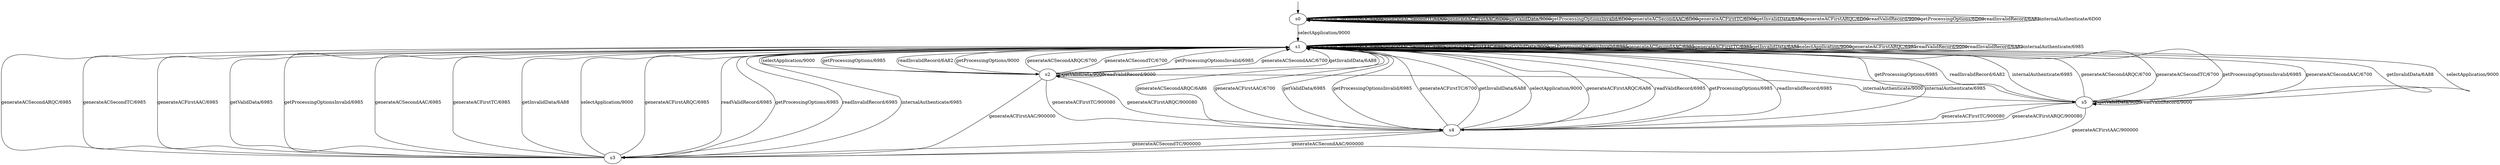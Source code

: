 digraph G {
s0 [label="s0"];
s0 -> s0[label="generateACSecondARQC/6D00"];
s0 -> s0[label="generateACSecondTC/6D00"];
s0 -> s0[label="generateACFirstAAC/6D00"];
s0 -> s0[label="getValidData/9000"];
s0 -> s0[label="getProcessingOptionsInvalid/6D00"];
s0 -> s0[label="generateACSecondAAC/6D00"];
s0 -> s0[label="generateACFirstTC/6D00"];
s0 -> s0[label="getInvalidData/6A86"];
s0 -> s1[label="selectApplication/9000"];
s0 -> s0[label="generateACFirstARQC/6D00"];
s0 -> s0[label="readValidRecord/9000"];
s0 -> s0[label="getProcessingOptions/6D00"];
s0 -> s0[label="readInvalidRecord/6A82"];
s0 -> s0[label="internalAuthenticate/6D00"];
s1 [label="s1"];
s1 -> s1[label="generateACSecondARQC/6985"];
s1 -> s1[label="generateACSecondTC/6985"];
s1 -> s1[label="generateACFirstAAC/6985"];
s1 -> s1[label="getValidData/9000"];
s1 -> s1[label="getProcessingOptionsInvalid/6985"];
s1 -> s1[label="generateACSecondAAC/6985"];
s1 -> s1[label="generateACFirstTC/6985"];
s1 -> s1[label="getInvalidData/6A88"];
s1 -> s1[label="selectApplication/9000"];
s1 -> s1[label="generateACFirstARQC/6985"];
s1 -> s1[label="readValidRecord/9000"];
s1 -> s2[label="getProcessingOptions/9000"];
s1 -> s1[label="readInvalidRecord/6A82"];
s1 -> s1[label="internalAuthenticate/6985"];
s2 [label="s2"];
s2 -> s1[label="generateACSecondARQC/6700"];
s2 -> s1[label="generateACSecondTC/6700"];
s2 -> s3[label="generateACFirstAAC/900000"];
s2 -> s2[label="getValidData/9000"];
s2 -> s1[label="getProcessingOptionsInvalid/6985"];
s2 -> s1[label="generateACSecondAAC/6700"];
s2 -> s4[label="generateACFirstTC/900080"];
s2 -> s1[label="getInvalidData/6A88"];
s2 -> s1[label="selectApplication/9000"];
s2 -> s4[label="generateACFirstARQC/900080"];
s2 -> s2[label="readValidRecord/9000"];
s2 -> s1[label="getProcessingOptions/6985"];
s2 -> s1[label="readInvalidRecord/6A82"];
s2 -> s5[label="internalAuthenticate/9000"];
s3 [label="s3"];
s3 -> s1[label="generateACSecondARQC/6985"];
s3 -> s1[label="generateACSecondTC/6985"];
s3 -> s1[label="generateACFirstAAC/6985"];
s3 -> s1[label="getValidData/6985"];
s3 -> s1[label="getProcessingOptionsInvalid/6985"];
s3 -> s1[label="generateACSecondAAC/6985"];
s3 -> s1[label="generateACFirstTC/6985"];
s3 -> s1[label="getInvalidData/6A88"];
s3 -> s1[label="selectApplication/9000"];
s3 -> s1[label="generateACFirstARQC/6985"];
s3 -> s1[label="readValidRecord/6985"];
s3 -> s1[label="getProcessingOptions/6985"];
s3 -> s1[label="readInvalidRecord/6985"];
s3 -> s1[label="internalAuthenticate/6985"];
s4 [label="s4"];
s4 -> s1[label="generateACSecondARQC/6A86"];
s4 -> s3[label="generateACSecondTC/900000"];
s4 -> s1[label="generateACFirstAAC/6700"];
s4 -> s1[label="getValidData/6985"];
s4 -> s1[label="getProcessingOptionsInvalid/6985"];
s4 -> s3[label="generateACSecondAAC/900000"];
s4 -> s1[label="generateACFirstTC/6700"];
s4 -> s1[label="getInvalidData/6A88"];
s4 -> s1[label="selectApplication/9000"];
s4 -> s1[label="generateACFirstARQC/6A86"];
s4 -> s1[label="readValidRecord/6985"];
s4 -> s1[label="getProcessingOptions/6985"];
s4 -> s1[label="readInvalidRecord/6985"];
s4 -> s1[label="internalAuthenticate/6985"];
s5 [label="s5"];
s5 -> s1[label="generateACSecondARQC/6700"];
s5 -> s1[label="generateACSecondTC/6700"];
s5 -> s3[label="generateACFirstAAC/900000"];
s5 -> s5[label="getValidData/9000"];
s5 -> s1[label="getProcessingOptionsInvalid/6985"];
s5 -> s1[label="generateACSecondAAC/6700"];
s5 -> s4[label="generateACFirstTC/900080"];
s5 -> s1[label="getInvalidData/6A88"];
s5 -> s1[label="selectApplication/9000"];
s5 -> s4[label="generateACFirstARQC/900080"];
s5 -> s5[label="readValidRecord/9000"];
s5 -> s1[label="getProcessingOptions/6985"];
s5 -> s1[label="readInvalidRecord/6A82"];
s5 -> s1[label="internalAuthenticate/6985"];
__start0 [label="" shape="none" width="0" height="0"];
__start0 -> s0;
}
